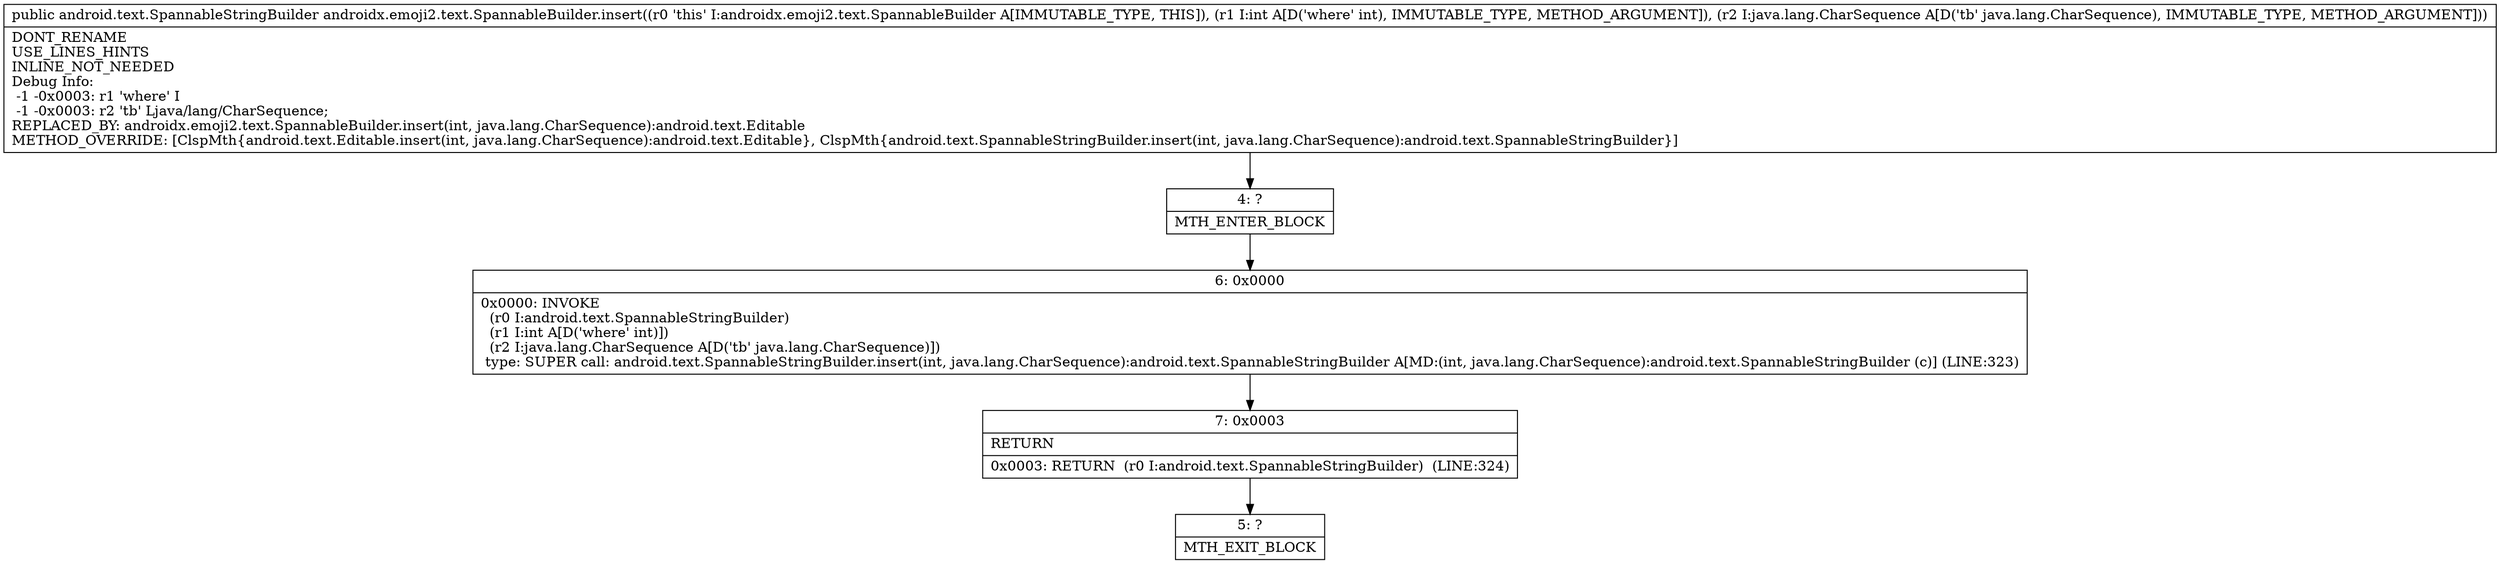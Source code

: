 digraph "CFG forandroidx.emoji2.text.SpannableBuilder.insert(ILjava\/lang\/CharSequence;)Landroid\/text\/SpannableStringBuilder;" {
Node_4 [shape=record,label="{4\:\ ?|MTH_ENTER_BLOCK\l}"];
Node_6 [shape=record,label="{6\:\ 0x0000|0x0000: INVOKE  \l  (r0 I:android.text.SpannableStringBuilder)\l  (r1 I:int A[D('where' int)])\l  (r2 I:java.lang.CharSequence A[D('tb' java.lang.CharSequence)])\l type: SUPER call: android.text.SpannableStringBuilder.insert(int, java.lang.CharSequence):android.text.SpannableStringBuilder A[MD:(int, java.lang.CharSequence):android.text.SpannableStringBuilder (c)] (LINE:323)\l}"];
Node_7 [shape=record,label="{7\:\ 0x0003|RETURN\l|0x0003: RETURN  (r0 I:android.text.SpannableStringBuilder)  (LINE:324)\l}"];
Node_5 [shape=record,label="{5\:\ ?|MTH_EXIT_BLOCK\l}"];
MethodNode[shape=record,label="{public android.text.SpannableStringBuilder androidx.emoji2.text.SpannableBuilder.insert((r0 'this' I:androidx.emoji2.text.SpannableBuilder A[IMMUTABLE_TYPE, THIS]), (r1 I:int A[D('where' int), IMMUTABLE_TYPE, METHOD_ARGUMENT]), (r2 I:java.lang.CharSequence A[D('tb' java.lang.CharSequence), IMMUTABLE_TYPE, METHOD_ARGUMENT]))  | DONT_RENAME\lUSE_LINES_HINTS\lINLINE_NOT_NEEDED\lDebug Info:\l  \-1 \-0x0003: r1 'where' I\l  \-1 \-0x0003: r2 'tb' Ljava\/lang\/CharSequence;\lREPLACED_BY: androidx.emoji2.text.SpannableBuilder.insert(int, java.lang.CharSequence):android.text.Editable\lMETHOD_OVERRIDE: [ClspMth\{android.text.Editable.insert(int, java.lang.CharSequence):android.text.Editable\}, ClspMth\{android.text.SpannableStringBuilder.insert(int, java.lang.CharSequence):android.text.SpannableStringBuilder\}]\l}"];
MethodNode -> Node_4;Node_4 -> Node_6;
Node_6 -> Node_7;
Node_7 -> Node_5;
}

